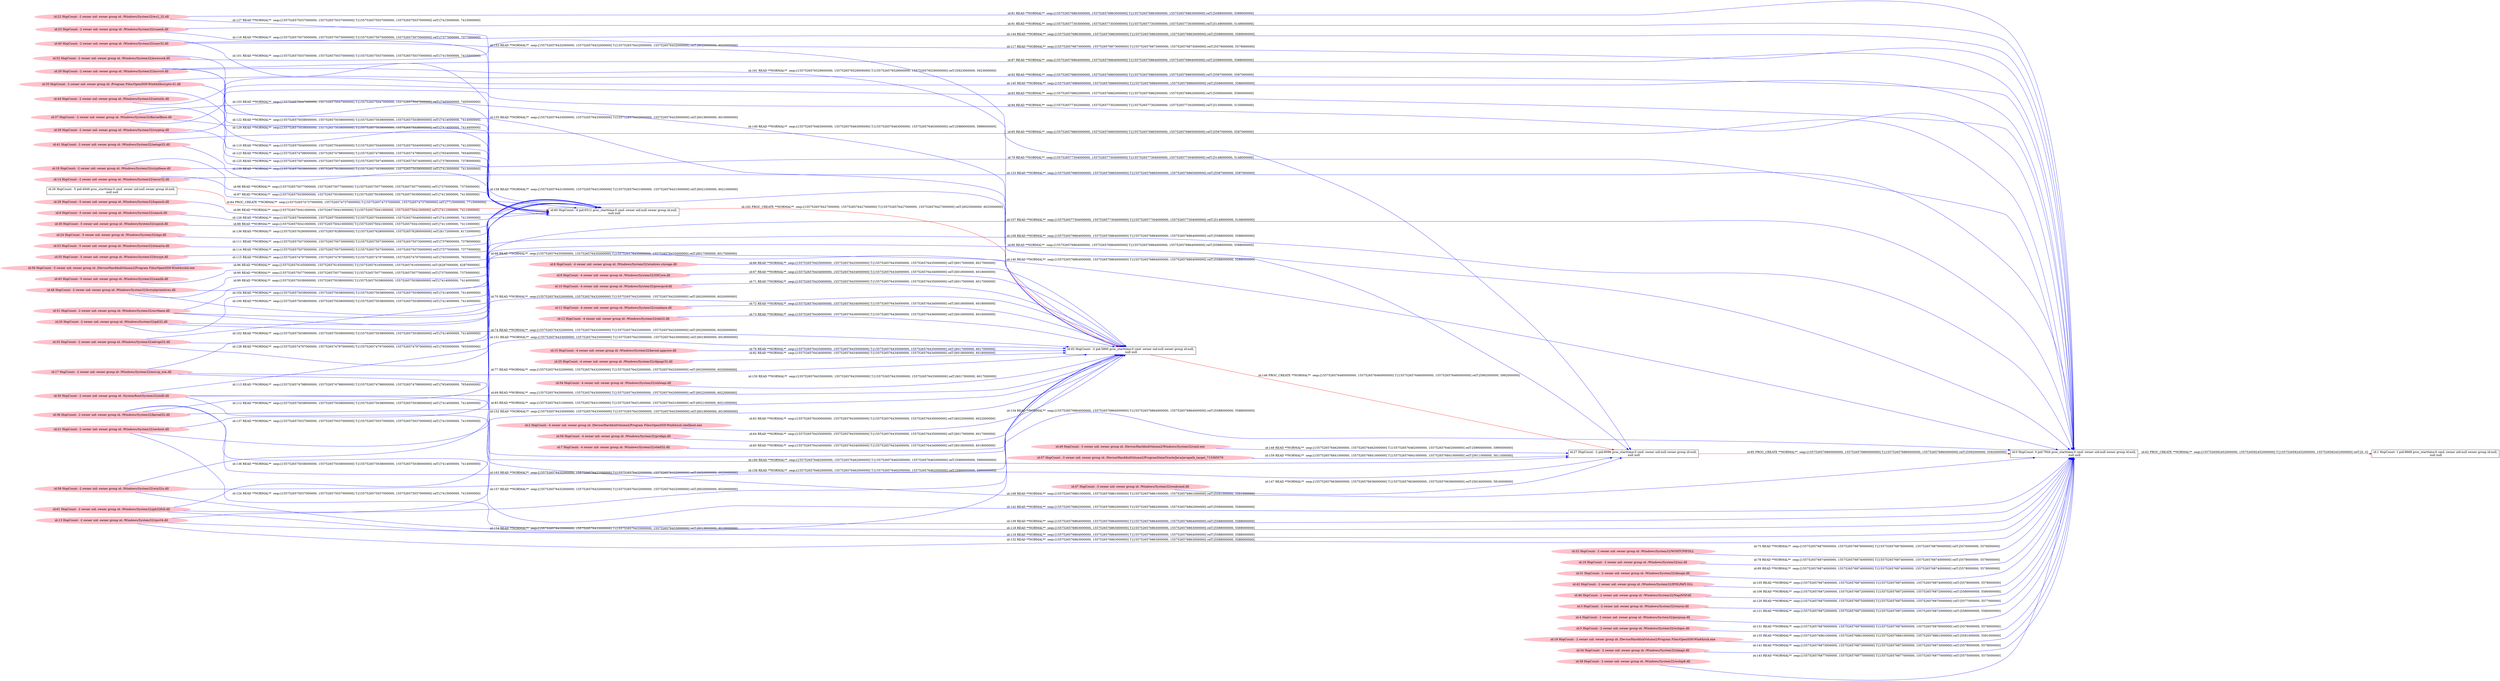 digraph  {
rankdir=LR
"0"[color=black,label="id:0 HopCount: 0 pid:7844 proc_starttime:0 cmd: owner uid:null owner group id:null,\n null null", shape=box,style=solid];
"1"[color=black,label="id:1 HopCount: 1 pid:9668 proc_starttime:0 cmd: owner uid:null owner group id:null,\n null null", shape=box,style=solid];
"0" -> "1" [id=62,__obj="PROC_CREATE"color=red,label="id:62 PROC_CREATE **NORMAL**  seqs:[1557526582452000000, 1557526582452000000] T:[1557526582452000000, 1557526582452000000] relT:[0, 0]",style=solid];
"2"[color=pink,label="id:2 HopCount: -4 owner uid: owner group id: /Device/HarddiskVolume2/Program Files/OpenSSH-Win64/ssh-shellhost.exe ", shape=oval,style=filled];
"45"[color=black,label="id:45 HopCount: -3 pid:5860 proc_starttime:0 cmd: owner uid:null owner group id:null,\n null null", shape=box,style=solid];
"2" -> "45" [id=63,__obj="READ"color=blue,label="id:63 READ **NORMAL**  seqs:[1557526576430000000, 1557526576430000000] T:[1557526576430000000, 1557526576430000000] relT:[6022000000, 6022000000]",style=solid];
"58"[color=pink,label="id:58 HopCount: -4 owner uid: owner group id: /Windows/System32/profapi.dll ", shape=oval,style=filled];
"58" -> "45" [id=64,__obj="READ"color=blue,label="id:64 READ **NORMAL**  seqs:[1557526576435000000, 1557526576435000000] T:[1557526576435000000, 1557526576435000000] relT:[6017000000, 6017000000]",style=solid];
"7"[color=pink,label="id:7 HopCount: -4 owner uid: owner group id: /Windows/System32/shell32.dll ", shape=oval,style=filled];
"7" -> "45" [id=65,__obj="READ"color=blue,label="id:65 READ **NORMAL**  seqs:[1557526576434000000, 1557526576434000000] T:[1557526576434000000, 1557526576434000000] relT:[6018000000, 6018000000]",style=solid];
"8"[color=pink,label="id:8 HopCount: -4 owner uid: owner group id: /Windows/System32/windows.storage.dll ", shape=oval,style=filled];
"8" -> "45" [id=66,__obj="READ"color=blue,label="id:66 READ **NORMAL**  seqs:[1557526576435000000, 1557526576435000000] T:[1557526576435000000, 1557526576435000000] relT:[6017000000, 6017000000]",style=solid];
"9"[color=pink,label="id:9 HopCount: -4 owner uid: owner group id: /Windows/System32/SHCore.dll ", shape=oval,style=filled];
"9" -> "45" [id=67,__obj="READ"color=blue,label="id:67 READ **NORMAL**  seqs:[1557526576434000000, 1557526576434000000] T:[1557526576434000000, 1557526576434000000] relT:[6018000000, 6018000000]",style=solid];
"48"[color=pink,label="id:48 HopCount: -2 owner uid: owner group id: /Windows/System32/bcryptprimitives.dll ", shape=oval,style=filled];
"48" -> "45" [id=68,__obj="READ"color=blue,label="id:68 READ **NORMAL**  seqs:[1557526576435000000, 1557526576435000000] T:[1557526576435000000, 1557526576435000000] relT:[6017000000, 6017000000]",style=solid];
"50"[color=pink,label="id:50 HopCount: -2 owner uid: owner group id: /SystemRoot/System32/ntdll.dll ", shape=oval,style=filled];
"50" -> "45" [id=69,__obj="READ"color=blue,label="id:69 READ **NORMAL**  seqs:[1557526576430000000, 1557526576430000000] T:[1557526576430000000, 1557526576430000000] relT:[6022000000, 6022000000]",style=solid];
"51"[color=pink,label="id:51 HopCount: -2 owner uid: owner group id: /Windows/System32/ucrtbase.dll ", shape=oval,style=filled];
"51" -> "45" [id=70,__obj="READ"color=blue,label="id:70 READ **NORMAL**  seqs:[1557526576432000000, 1557526576432000000] T:[1557526576432000000, 1557526576432000000] relT:[6020000000, 6020000000]",style=solid];
"10"[color=pink,label="id:10 HopCount: -4 owner uid: owner group id: /Windows/System32/powrprof.dll ", shape=oval,style=filled];
"10" -> "45" [id=71,__obj="READ"color=blue,label="id:71 READ **NORMAL**  seqs:[1557526576435000000, 1557526576435000000] T:[1557526576435000000, 1557526576435000000] relT:[6017000000, 6017000000]",style=solid];
"11"[color=pink,label="id:11 HopCount: -4 owner uid: owner group id: /Windows/System32/combase.dll ", shape=oval,style=filled];
"11" -> "45" [id=72,__obj="READ"color=blue,label="id:72 READ **NORMAL**  seqs:[1557526576434000000, 1557526576434000000] T:[1557526576434000000, 1557526576434000000] relT:[6018000000, 6018000000]",style=solid];
"12"[color=pink,label="id:12 HopCount: -4 owner uid: owner group id: /Windows/System32/ole32.dll ", shape=oval,style=filled];
"12" -> "45" [id=73,__obj="READ"color=blue,label="id:73 READ **NORMAL**  seqs:[1557526576436000000, 1557526576436000000] T:[1557526576436000000, 1557526576436000000] relT:[6016000000, 6016000000]",style=solid];
"20"[color=pink,label="id:20 HopCount: -2 owner uid: owner group id: /Windows/System32/gdi32.dll ", shape=oval,style=filled];
"20" -> "45" [id=74,__obj="READ"color=blue,label="id:74 READ **NORMAL**  seqs:[1557526576432000000, 1557526576432000000] T:[1557526576432000000, 1557526576432000000] relT:[6020000000, 6020000000]",style=solid];
"32"[color=pink,label="id:32 HopCount: -2 owner uid: owner group id: /Windows/System32/WSHTCPIP.DLL ", shape=oval,style=filled];
"32" -> "0" [id=75,__obj="READ"color=blue,label="id:75 READ **NORMAL**  seqs:[1557526576876000000, 1557526576876000000] T:[1557526576876000000, 1557526576876000000] relT:[5576000000, 5576000000]",style=solid];
"15"[color=pink,label="id:15 HopCount: -4 owner uid: owner group id: /Windows/System32/kernel.appcore.dll ", shape=oval,style=filled];
"15" -> "45" [id=76,__obj="READ"color=blue,label="id:76 READ **NORMAL**  seqs:[1557526576435000000, 1557526576435000000] T:[1557526576435000000, 1557526576435000000] relT:[6017000000, 6017000000]",style=solid];
"17"[color=pink,label="id:17 HopCount: -2 owner uid: owner group id: /Windows/System32/msvcp_win.dll ", shape=oval,style=filled];
"17" -> "45" [id=77,__obj="READ"color=blue,label="id:77 READ **NORMAL**  seqs:[1557526576432000000, 1557526576432000000] T:[1557526576432000000, 1557526576432000000] relT:[6020000000, 6020000000]",style=solid];
"16"[color=pink,label="id:16 HopCount: -2 owner uid: owner group id: /Windows/System32/nsi.dll ", shape=oval,style=filled];
"16" -> "0" [id=78,__obj="READ"color=blue,label="id:78 READ **NORMAL**  seqs:[1557526576874000000, 1557526576874000000] T:[1557526576874000000, 1557526576874000000] relT:[5578000000, 5578000000]",style=solid];
"18"[color=pink,label="id:18 HopCount: -2 owner uid: owner group id: /Windows/System32/cryptbase.dll ", shape=oval,style=filled];
"18" -> "0" [id=79,__obj="READ"color=blue,label="id:79 READ **NORMAL**  seqs:[1557526577304000000, 1557526577304000000] T:[1557526577304000000, 1557526577304000000] relT:[5148000000, 5148000000]",style=solid];
"20" -> "0" [id=80,__obj="READ"color=blue,label="id:80 READ **NORMAL**  seqs:[1557526576864000000, 1557526576864000000] T:[1557526576864000000, 1557526576864000000] relT:[5588000000, 5588000000]",style=solid];
"22"[color=pink,label="id:22 HopCount: -2 owner uid: owner group id: /Windows/System32/ws2_32.dll ", shape=oval,style=filled];
"22" -> "0" [id=81,__obj="READ"color=blue,label="id:81 READ **NORMAL**  seqs:[1557526576863000000, 1557526576863000000] T:[1557526576863000000, 1557526576863000000] relT:[5589000000, 5589000000]",style=solid];
"25"[color=pink,label="id:25 HopCount: -4 owner uid: owner group id: /Windows/System32/cfgmgr32.dll ", shape=oval,style=filled];
"25" -> "45" [id=82,__obj="READ"color=blue,label="id:82 READ **NORMAL**  seqs:[1557526576434000000, 1557526576434000000] T:[1557526576434000000, 1557526576434000000] relT:[6018000000, 6018000000]",style=solid];
"36"[color=pink,label="id:36 HopCount: -2 owner uid: owner group id: /Windows/System32/kernel32.dll ", shape=oval,style=filled];
"36" -> "45" [id=83,__obj="READ"color=blue,label="id:83 READ **NORMAL**  seqs:[1557526576431000000, 1557526576431000000] T:[1557526576431000000, 1557526576431000000] relT:[6021000000, 6021000000]",style=solid];
"26"[color=black,label="id:26 HopCount: -5 pid:4948 proc_starttime:0 cmd: owner uid:null owner group id:null,\n null null", shape=box,style=solid];
"60"[color=black,label="id:60 HopCount: -4 pid:9312 proc_starttime:0 cmd: owner uid:null owner group id:null,\n null null", shape=box,style=solid];
"26" -> "60" [id=84,__obj="PROC_CREATE"color=red,label="id:84 PROC_CREATE **NORMAL**  seqs:[1557526574737000000, 1557526574737000000] T:[1557526574737000000, 1557526574737000000] relT:[7715000000, 7715000000]",style=solid];
"27"[color=black,label="id:27 HopCount: -2 pid:8096 proc_starttime:0 cmd: owner uid:null owner group id:null,\n null null", shape=box,style=solid];
"27" -> "0" [id=85,__obj="PROC_CREATE"color=red,label="id:85 PROC_CREATE **NORMAL**  seqs:[1557526576860000000, 1557526576860000000] T:[1557526576860000000, 1557526576860000000] relT:[5592000000, 5592000000]",style=solid];
"28"[color=pink,label="id:28 HopCount: -5 owner uid: owner group id: /Windows/System32/logoncli.dll ", shape=oval,style=filled];
"28" -> "60" [id=86,__obj="READ"color=blue,label="id:86 READ **NORMAL**  seqs:[1557526575041000000, 1557526575041000000] T:[1557526575041000000, 1557526575041000000] relT:[7411000000, 7411000000]",style=solid];
"29"[color=pink,label="id:29 HopCount: -2 owner uid: owner group id: /Windows/System32/msvcrt.dll ", shape=oval,style=filled];
"29" -> "0" [id=87,__obj="READ"color=blue,label="id:87 READ **NORMAL**  seqs:[1557526576864000000, 1557526576864000000] T:[1557526576864000000, 1557526576864000000] relT:[5588000000, 5588000000]",style=solid];
"30"[color=pink,label="id:30 HopCount: -5 owner uid: owner group id: /Windows/System32/sspicli.dll ", shape=oval,style=filled];
"30" -> "60" [id=88,__obj="READ"color=blue,label="id:88 READ **NORMAL**  seqs:[1557526575041000000, 1557526575041000000] T:[1557526575041000000, 1557526575041000000] relT:[7411000000, 7411000000]",style=solid];
"31"[color=pink,label="id:31 HopCount: -2 owner uid: owner group id: /Windows/System32/dnsapi.dll ", shape=oval,style=filled];
"31" -> "0" [id=89,__obj="READ"color=blue,label="id:89 READ **NORMAL**  seqs:[1557526576874000000, 1557526576874000000] T:[1557526576874000000, 1557526576874000000] relT:[5578000000, 5578000000]",style=solid];
"48" -> "60" [id=90,__obj="READ"color=blue,label="id:90 READ **NORMAL**  seqs:[1557526575077000000, 1557526575077000000] T:[1557526575077000000, 1557526575077000000] relT:[7375000000, 7375000000]",style=solid];
"23"[color=pink,label="id:23 HopCount: -2 owner uid: owner group id: /Windows/System32/rsaenh.dll ", shape=oval,style=filled];
"23" -> "0" [id=91,__obj="READ"color=blue,label="id:91 READ **NORMAL**  seqs:[1557526577303000000, 1557526577303000000] T:[1557526577303000000, 1557526577303000000] relT:[5149000000, 5149000000]",style=solid];
"35"[color=pink,label="id:35 HopCount: -2 owner uid: owner group id: /Program Files/OpenSSH-Win64/libcrypto-41.dll ", shape=oval,style=filled];
"35" -> "0" [id=92,__obj="READ"color=blue,label="id:92 READ **NORMAL**  seqs:[1557526576865000000, 1557526576865000000] T:[1557526576865000000, 1557526576865000000] relT:[5587000000, 5587000000]",style=solid];
"37"[color=pink,label="id:37 HopCount: -2 owner uid: owner group id: /Windows/System32/KernelBase.dll ", shape=oval,style=filled];
"37" -> "0" [id=93,__obj="READ"color=blue,label="id:93 READ **NORMAL**  seqs:[1557526576862000000, 1557526576862000000] T:[1557526576862000000, 1557526576862000000] relT:[5590000000, 5590000000]",style=solid];
"39"[color=pink,label="id:39 HopCount: -2 owner uid: owner group id: /Windows/System32/cryptsp.dll ", shape=oval,style=filled];
"39" -> "0" [id=94,__obj="READ"color=blue,label="id:94 READ **NORMAL**  seqs:[1557526577302000000, 1557526577302000000] T:[1557526577302000000, 1557526577302000000] relT:[5150000000, 5150000000]",style=solid];
"41"[color=pink,label="id:41 HopCount: -2 owner uid: owner group id: /Windows/System32/netapi32.dll ", shape=oval,style=filled];
"41" -> "0" [id=95,__obj="READ"color=blue,label="id:95 READ **NORMAL**  seqs:[1557526576865000000, 1557526576865000000] T:[1557526576865000000, 1557526576865000000] relT:[5587000000, 5587000000]",style=solid];
"43"[color=pink,label="id:43 HopCount: -5 owner uid: owner group id: /Windows/System32/samlib.dll ", shape=oval,style=filled];
"43" -> "60" [id=96,__obj="READ"color=blue,label="id:96 READ **NORMAL**  seqs:[1557526576165000000, 1557526576165000000] T:[1557526576165000000, 1557526576165000000] relT:[6287000000, 6287000000]",style=solid];
"14"[color=pink,label="id:14 HopCount: -2 owner uid: owner group id: /Windows/System32/secur32.dll ", shape=oval,style=filled];
"14" -> "60" [id=97,__obj="READ"color=blue,label="id:97 READ **NORMAL**  seqs:[1557526575039000000, 1557526575039000000] T:[1557526575039000000, 1557526575039000000] relT:[7413000000, 7413000000]",style=solid];
"18" -> "60" [id=98,__obj="READ"color=blue,label="id:98 READ **NORMAL**  seqs:[1557526575077000000, 1557526575077000000] T:[1557526575077000000, 1557526575077000000] relT:[7375000000, 7375000000]",style=solid];
"51" -> "60" [id=99,__obj="READ"color=blue,label="id:99 READ **NORMAL**  seqs:[1557526575038000000, 1557526575038000000] T:[1557526575038000000, 1557526575038000000] relT:[7414000000, 7414000000]",style=solid];
"33"[color=pink,label="id:33 HopCount: -2 owner uid: owner group id: /Windows/System32/advapi32.dll ", shape=oval,style=filled];
"33" -> "60" [id=100,__obj="READ"color=blue,label="id:100 READ **NORMAL**  seqs:[1557526575038000000, 1557526575038000000] T:[1557526575038000000, 1557526575038000000] relT:[7414000000, 7414000000]",style=solid];
"40"[color=pink,label="id:40 HopCount: -2 owner uid: owner group id: /Windows/System32/user32.dll ", shape=oval,style=filled];
"40" -> "60" [id=101,__obj="READ"color=blue,label="id:101 READ **NORMAL**  seqs:[1557526575037000000, 1557526575037000000] T:[1557526575037000000, 1557526575037000000] relT:[7415000000, 7415000000]",style=solid];
"17" -> "60" [id=102,__obj="READ"color=blue,label="id:102 READ **NORMAL**  seqs:[1557526575038000000, 1557526575038000000] T:[1557526575038000000, 1557526575038000000] relT:[7414000000, 7414000000]",style=solid];
"52"[color=pink,label="id:52 HopCount: -2 owner uid: owner group id: /Windows/System32/mswsock.dll ", shape=oval,style=filled];
"52" -> "60" [id=103,__obj="READ"color=blue,label="id:103 READ **NORMAL**  seqs:[1557526575047000000, 1557526575047000000] T:[1557526575047000000, 1557526575047000000] relT:[7405000000, 7405000000]",style=solid];
"20" -> "60" [id=104,__obj="READ"color=blue,label="id:104 READ **NORMAL**  seqs:[1557526575038000000, 1557526575038000000] T:[1557526575038000000, 1557526575038000000] relT:[7414000000, 7414000000]",style=solid];
"42"[color=pink,label="id:42 HopCount: -2 owner uid: owner group id: /Windows/System32/IPHLPAPI.DLL ", shape=oval,style=filled];
"42" -> "0" [id=105,__obj="READ"color=blue,label="id:105 READ **NORMAL**  seqs:[1557526576874000000, 1557526576874000000] T:[1557526576874000000, 1557526576874000000] relT:[5578000000, 5578000000]",style=solid];
"46"[color=pink,label="id:46 HopCount: -2 owner uid: owner group id: /Windows/System32/NapiNSP.dll ", shape=oval,style=filled];
"46" -> "0" [id=106,__obj="READ"color=blue,label="id:106 READ **NORMAL**  seqs:[1557526576872000000, 1557526576872000000] T:[1557526576872000000, 1557526576872000000] relT:[5580000000, 5580000000]",style=solid];
"48" -> "0" [id=107,__obj="READ"color=blue,label="id:107 READ **NORMAL**  seqs:[1557526577304000000, 1557526577304000000] T:[1557526577304000000, 1557526577304000000] relT:[5148000000, 5148000000]",style=solid];
"50" -> "0" [id=108,__obj="READ"color=blue,label="id:108 READ **NORMAL**  seqs:[1557526576861000000, 1557526576861000000] T:[1557526576861000000, 1557526576861000000] relT:[5591000000, 5591000000]",style=solid];
"51" -> "0" [id=109,__obj="READ"color=blue,label="id:109 READ **NORMAL**  seqs:[1557526576864000000, 1557526576864000000] T:[1557526576864000000, 1557526576864000000] relT:[5588000000, 5588000000]",style=solid];
"44"[color=pink,label="id:44 HopCount: -2 owner uid: owner group id: /Windows/System32/netutils.dll ", shape=oval,style=filled];
"44" -> "60" [id=110,__obj="READ"color=blue,label="id:110 READ **NORMAL**  seqs:[1557526575040000000, 1557526575040000000] T:[1557526575040000000, 1557526575040000000] relT:[7412000000, 7412000000]",style=solid];
"53"[color=pink,label="id:53 HopCount: -5 owner uid: owner group id: /Windows/System32/ntmarta.dll ", shape=oval,style=filled];
"53" -> "60" [id=111,__obj="READ"color=blue,label="id:111 READ **NORMAL**  seqs:[1557526575073000000, 1557526575073000000] T:[1557526575073000000, 1557526575073000000] relT:[7379000000, 7379000000]",style=solid];
"21"[color=pink,label="id:21 HopCount: -2 owner uid: owner group id: /Windows/System32/sechost.dll ", shape=oval,style=filled];
"21" -> "60" [id=112,__obj="READ"color=blue,label="id:112 READ **NORMAL**  seqs:[1557526575038000000, 1557526575038000000] T:[1557526575038000000, 1557526575038000000] relT:[7414000000, 7414000000]",style=solid];
"36" -> "60" [id=113,__obj="READ"color=blue,label="id:113 READ **NORMAL**  seqs:[1557526574798000000, 1557526574798000000] T:[1557526574798000000, 1557526574798000000] relT:[7654000000, 7654000000]",style=solid];
"55"[color=pink,label="id:55 HopCount: -5 owner uid: owner group id: /Windows/System32/bcrypt.dll ", shape=oval,style=filled];
"55" -> "60" [id=114,__obj="READ"color=blue,label="id:114 READ **NORMAL**  seqs:[1557526575075000000, 1557526575075000000] T:[1557526575075000000, 1557526575075000000] relT:[7377000000, 7377000000]",style=solid];
"56"[color=pink,label="id:56 HopCount: -5 owner uid: owner group id: /Device/HarddiskVolume2/Program Files/OpenSSH-Win64/sshd.exe ", shape=oval,style=filled];
"56" -> "60" [id=115,__obj="READ"color=blue,label="id:115 READ **NORMAL**  seqs:[1557526574797000000, 1557526574797000000] T:[1557526574797000000, 1557526574797000000] relT:[7655000000, 7655000000]",style=solid];
"23" -> "60" [id=116,__obj="READ"color=blue,label="id:116 READ **NORMAL**  seqs:[1557526575075000000, 1557526575075000000] T:[1557526575075000000, 1557526575075000000] relT:[7377000000, 7377000000]",style=solid];
"52" -> "0" [id=117,__obj="READ"color=blue,label="id:117 READ **NORMAL**  seqs:[1557526576873000000, 1557526576873000000] T:[1557526576873000000, 1557526576873000000] relT:[5579000000, 5579000000]",style=solid];
"59"[color=pink,label="id:59 HopCount: -2 owner uid: owner group id: /Windows/System32/win32u.dll ", shape=oval,style=filled];
"59" -> "0" [id=118,__obj="READ"color=blue,label="id:118 READ **NORMAL**  seqs:[1557526576863000000, 1557526576863000000] T:[1557526576863000000, 1557526576863000000] relT:[5589000000, 5589000000]",style=solid];
"61"[color=pink,label="id:61 HopCount: -2 owner uid: owner group id: /Windows/System32/gdi32full.dll ", shape=oval,style=filled];
"61" -> "0" [id=119,__obj="READ"color=blue,label="id:119 READ **NORMAL**  seqs:[1557526576864000000, 1557526576864000000] T:[1557526576864000000, 1557526576864000000] relT:[5588000000, 5588000000]",style=solid];
"3"[color=pink,label="id:3 HopCount: -2 owner uid: owner group id: /Windows/System32/winrnr.dll ", shape=oval,style=filled];
"3" -> "0" [id=120,__obj="READ"color=blue,label="id:120 READ **NORMAL**  seqs:[1557526576875000000, 1557526576875000000] T:[1557526576875000000, 1557526576875000000] relT:[5577000000, 5577000000]",style=solid];
"4"[color=pink,label="id:4 HopCount: -2 owner uid: owner group id: /Windows/System32/pnrpnsp.dll ", shape=oval,style=filled];
"4" -> "0" [id=121,__obj="READ"color=blue,label="id:121 READ **NORMAL**  seqs:[1557526576872000000, 1557526576872000000] T:[1557526576872000000, 1557526576872000000] relT:[5580000000, 5580000000]",style=solid];
"29" -> "60" [id=122,__obj="READ"color=blue,label="id:122 READ **NORMAL**  seqs:[1557526575038000000, 1557526575038000000] T:[1557526575038000000, 1557526575038000000] relT:[7414000000, 7414000000]",style=solid];
"37" -> "60" [id=123,__obj="READ"color=blue,label="id:123 READ **NORMAL**  seqs:[1557526574798000000, 1557526574798000000] T:[1557526574798000000, 1557526574798000000] relT:[7654000000, 7654000000]",style=solid];
"13"[color=pink,label="id:13 HopCount: -2 owner uid: owner group id: /Windows/System32/rpcrt4.dll ", shape=oval,style=filled];
"13" -> "60" [id=124,__obj="READ"color=blue,label="id:124 READ **NORMAL**  seqs:[1557526575037000000, 1557526575037000000] T:[1557526575037000000, 1557526575037000000] relT:[7415000000, 7415000000]",style=solid];
"39" -> "60" [id=125,__obj="READ"color=blue,label="id:125 READ **NORMAL**  seqs:[1557526575074000000, 1557526575074000000] T:[1557526575074000000, 1557526575074000000] relT:[7378000000, 7378000000]",style=solid];
"6"[color=pink,label="id:6 HopCount: -5 owner uid: owner group id: /Windows/System32/samcli.dll ", shape=oval,style=filled];
"6" -> "60" [id=126,__obj="READ"color=blue,label="id:126 READ **NORMAL**  seqs:[1557526575040000000, 1557526575040000000] T:[1557526575040000000, 1557526575040000000] relT:[7412000000, 7412000000]",style=solid];
"22" -> "60" [id=127,__obj="READ"color=blue,label="id:127 READ **NORMAL**  seqs:[1557526575037000000, 1557526575037000000] T:[1557526575037000000, 1557526575037000000] relT:[7415000000, 7415000000]",style=solid];
"50" -> "60" [id=128,__obj="READ"color=blue,label="id:128 READ **NORMAL**  seqs:[1557526574797000000, 1557526574797000000] T:[1557526574797000000, 1557526574797000000] relT:[7655000000, 7655000000]",style=solid];
"35" -> "60" [id=129,__obj="READ"color=blue,label="id:129 READ **NORMAL**  seqs:[1557526575038000000, 1557526575038000000] T:[1557526575038000000, 1557526575038000000] relT:[7414000000, 7414000000]",style=solid];
"41" -> "60" [id=130,__obj="READ"color=blue,label="id:130 READ **NORMAL**  seqs:[1557526575039000000, 1557526575039000000] T:[1557526575039000000, 1557526575039000000] relT:[7413000000, 7413000000]",style=solid];
"5"[color=pink,label="id:5 HopCount: -2 owner uid: owner group id: /Windows/System32/wshqos.dll ", shape=oval,style=filled];
"5" -> "0" [id=131,__obj="READ"color=blue,label="id:131 READ **NORMAL**  seqs:[1557526576876000000, 1557526576876000000] T:[1557526576876000000, 1557526576876000000] relT:[5576000000, 5576000000]",style=solid];
"13" -> "0" [id=132,__obj="READ"color=blue,label="id:132 READ **NORMAL**  seqs:[1557526576863000000, 1557526576863000000] T:[1557526576863000000, 1557526576863000000] relT:[5589000000, 5589000000]",style=solid];
"14" -> "0" [id=133,__obj="READ"color=blue,label="id:133 READ **NORMAL**  seqs:[1557526576865000000, 1557526576865000000] T:[1557526576865000000, 1557526576865000000] relT:[5587000000, 5587000000]",style=solid];
"17" -> "0" [id=134,__obj="READ"color=blue,label="id:134 READ **NORMAL**  seqs:[1557526576864000000, 1557526576864000000] T:[1557526576864000000, 1557526576864000000] relT:[5588000000, 5588000000]",style=solid];
"19"[color=pink,label="id:19 HopCount: -2 owner uid: owner group id: /Device/HarddiskVolume2/Program Files/OpenSSH-Win64/ssh.exe ", shape=oval,style=filled];
"19" -> "0" [id=135,__obj="READ"color=blue,label="id:135 READ **NORMAL**  seqs:[1557526576861000000, 1557526576861000000] T:[1557526576861000000, 1557526576861000000] relT:[5591000000, 5591000000]",style=solid];
"24"[color=pink,label="id:24 HopCount: -5 owner uid: owner group id: /Windows/System32/mpr.dll ", shape=oval,style=filled];
"24" -> "60" [id=136,__obj="READ"color=blue,label="id:136 READ **NORMAL**  seqs:[1557526576280000000, 1557526576280000000] T:[1557526576280000000, 1557526576280000000] relT:[6172000000, 6172000000]",style=solid];
"59" -> "60" [id=137,__obj="READ"color=blue,label="id:137 READ **NORMAL**  seqs:[1557526575037000000, 1557526575037000000] T:[1557526575037000000, 1557526575037000000] relT:[7415000000, 7415000000]",style=solid];
"61" -> "60" [id=138,__obj="READ"color=blue,label="id:138 READ **NORMAL**  seqs:[1557526575038000000, 1557526575038000000] T:[1557526575038000000, 1557526575038000000] relT:[7414000000, 7414000000]",style=solid];
"21" -> "0" [id=139,__obj="READ"color=blue,label="id:139 READ **NORMAL**  seqs:[1557526576864000000, 1557526576864000000] T:[1557526576864000000, 1557526576864000000] relT:[5588000000, 5588000000]",style=solid];
"33" -> "0" [id=140,__obj="READ"color=blue,label="id:140 READ **NORMAL**  seqs:[1557526576864000000, 1557526576864000000] T:[1557526576864000000, 1557526576864000000] relT:[5588000000, 5588000000]",style=solid];
"34"[color=pink,label="id:34 HopCount: -2 owner uid: owner group id: /Windows/System32/nlaapi.dll ", shape=oval,style=filled];
"34" -> "0" [id=141,__obj="READ"color=blue,label="id:141 READ **NORMAL**  seqs:[1557526576873000000, 1557526576873000000] T:[1557526576873000000, 1557526576873000000] relT:[5579000000, 5579000000]",style=solid];
"36" -> "0" [id=142,__obj="READ"color=blue,label="id:142 READ **NORMAL**  seqs:[1557526576862000000, 1557526576862000000] T:[1557526576862000000, 1557526576862000000] relT:[5590000000, 5590000000]",style=solid];
"38"[color=pink,label="id:38 HopCount: -2 owner uid: owner group id: /Windows/System32/wship6.dll ", shape=oval,style=filled];
"38" -> "0" [id=143,__obj="READ"color=blue,label="id:143 READ **NORMAL**  seqs:[1557526576877000000, 1557526576877000000] T:[1557526576877000000, 1557526576877000000] relT:[5575000000, 5575000000]",style=solid];
"40" -> "0" [id=144,__obj="READ"color=blue,label="id:144 READ **NORMAL**  seqs:[1557526576863000000, 1557526576863000000] T:[1557526576863000000, 1557526576863000000] relT:[5589000000, 5589000000]",style=solid];
"44" -> "0" [id=145,__obj="READ"color=blue,label="id:145 READ **NORMAL**  seqs:[1557526576866000000, 1557526576866000000] T:[1557526576866000000, 1557526576866000000] relT:[5586000000, 5586000000]",style=solid];
"45" -> "27" [id=146,__obj="PROC_CREATE"color=red,label="id:146 PROC_CREATE **NORMAL**  seqs:[1557526576460000000, 1557526576460000000] T:[1557526576460000000, 1557526576460000000] relT:[5992000000, 5992000000]",style=solid];
"47"[color=pink,label="id:47 HopCount: -3 owner uid: owner group id: /Windows/System32/winbrand.dll ", shape=oval,style=filled];
"47" -> "27" [id=147,__obj="READ"color=blue,label="id:147 READ **NORMAL**  seqs:[1557526576636000000, 1557526576636000000] T:[1557526576636000000, 1557526576636000000] relT:[5816000000, 5816000000]",style=solid];
"49"[color=pink,label="id:49 HopCount: -3 owner uid: owner group id: /Device/HarddiskVolume2/Windows/System32/cmd.exe ", shape=oval,style=filled];
"49" -> "27" [id=148,__obj="READ"color=blue,label="id:148 READ **NORMAL**  seqs:[1557526576462000000, 1557526576462000000] T:[1557526576462000000, 1557526576462000000] relT:[5990000000, 5990000000]",style=solid];
"37" -> "27" [id=149,__obj="READ"color=blue,label="id:149 READ **NORMAL**  seqs:[1557526576463000000, 1557526576463000000] T:[1557526576463000000, 1557526576463000000] relT:[5989000000, 5989000000]",style=solid];
"54"[color=pink,label="id:54 HopCount: -4 owner uid: owner group id: /Windows/System32/shlwapi.dll ", shape=oval,style=filled];
"54" -> "45" [id=150,__obj="READ"color=blue,label="id:150 READ **NORMAL**  seqs:[1557526576435000000, 1557526576435000000] T:[1557526576435000000, 1557526576435000000] relT:[6017000000, 6017000000]",style=solid];
"33" -> "45" [id=151,__obj="READ"color=blue,label="id:151 READ **NORMAL**  seqs:[1557526576433000000, 1557526576433000000] T:[1557526576433000000, 1557526576433000000] relT:[6019000000, 6019000000]",style=solid];
"21" -> "45" [id=152,__obj="READ"color=blue,label="id:152 READ **NORMAL**  seqs:[1557526576433000000, 1557526576433000000] T:[1557526576433000000, 1557526576433000000] relT:[6019000000, 6019000000]",style=solid];
"40" -> "45" [id=153,__obj="READ"color=blue,label="id:153 READ **NORMAL**  seqs:[1557526576432000000, 1557526576432000000] T:[1557526576432000000, 1557526576432000000] relT:[6020000000, 6020000000]",style=solid];
"13" -> "45" [id=154,__obj="READ"color=blue,label="id:154 READ **NORMAL**  seqs:[1557526576433000000, 1557526576433000000] T:[1557526576433000000, 1557526576433000000] relT:[6019000000, 6019000000]",style=solid];
"29" -> "45" [id=155,__obj="READ"color=blue,label="id:155 READ **NORMAL**  seqs:[1557526576433000000, 1557526576433000000] T:[1557526576433000000, 1557526576433000000] relT:[6019000000, 6019000000]",style=solid];
"36" -> "27" [id=156,__obj="READ"color=blue,label="id:156 READ **NORMAL**  seqs:[1557526576462000000, 1557526576462000000] T:[1557526576462000000, 1557526576462000000] relT:[5990000000, 5990000000]",style=solid];
"61" -> "45" [id=157,__obj="READ"color=blue,label="id:157 READ **NORMAL**  seqs:[1557526576432000000, 1557526576432000000] T:[1557526576432000000, 1557526576432000000] relT:[6020000000, 6020000000]",style=solid];
"37" -> "45" [id=158,__obj="READ"color=blue,label="id:158 READ **NORMAL**  seqs:[1557526576431000000, 1557526576431000000] T:[1557526576431000000, 1557526576431000000] relT:[6021000000, 6021000000]",style=solid];
"57"[color=pink,label="id:57 HopCount: -3 owner uid: owner group id: /Device/HarddiskVolume2/ProgramData/Oracle/Java/javapath_target_715365579 ", shape=oval,style=filled];
"57" -> "27" [id=159,__obj="READ"color=blue,label="id:159 READ **NORMAL**  seqs:[1557526576841000000, 1557526576841000000] T:[1557526576841000000, 1557526576841000000] relT:[5611000000, 5611000000]",style=solid];
"50" -> "27" [id=160,__obj="READ"color=blue,label="id:160 READ **NORMAL**  seqs:[1557526576462000000, 1557526576462000000] T:[1557526576462000000, 1557526576462000000] relT:[5990000000, 5990000000]",style=solid];
"29" -> "27" [id=161,__obj="READ"color=blue,label="id:161 READ **NORMAL**  seqs:[1557526576529000000, 1557526576529000000] T:[1557526576529000000, 1557526576529000000] relT:[5923000000, 5923000000]",style=solid];
"60" -> "45" [id=162,__obj="PROC_CREATE"color=red,label="id:162 PROC_CREATE **NORMAL**  seqs:[1557526576427000000, 1557526576427000000] T:[1557526576427000000, 1557526576427000000] relT:[6025000000, 6025000000]",style=solid];
"59" -> "45" [id=163,__obj="READ"color=blue,label="id:163 READ **NORMAL**  seqs:[1557526576432000000, 1557526576432000000] T:[1557526576432000000, 1557526576432000000] relT:[6020000000, 6020000000]",style=solid];
}